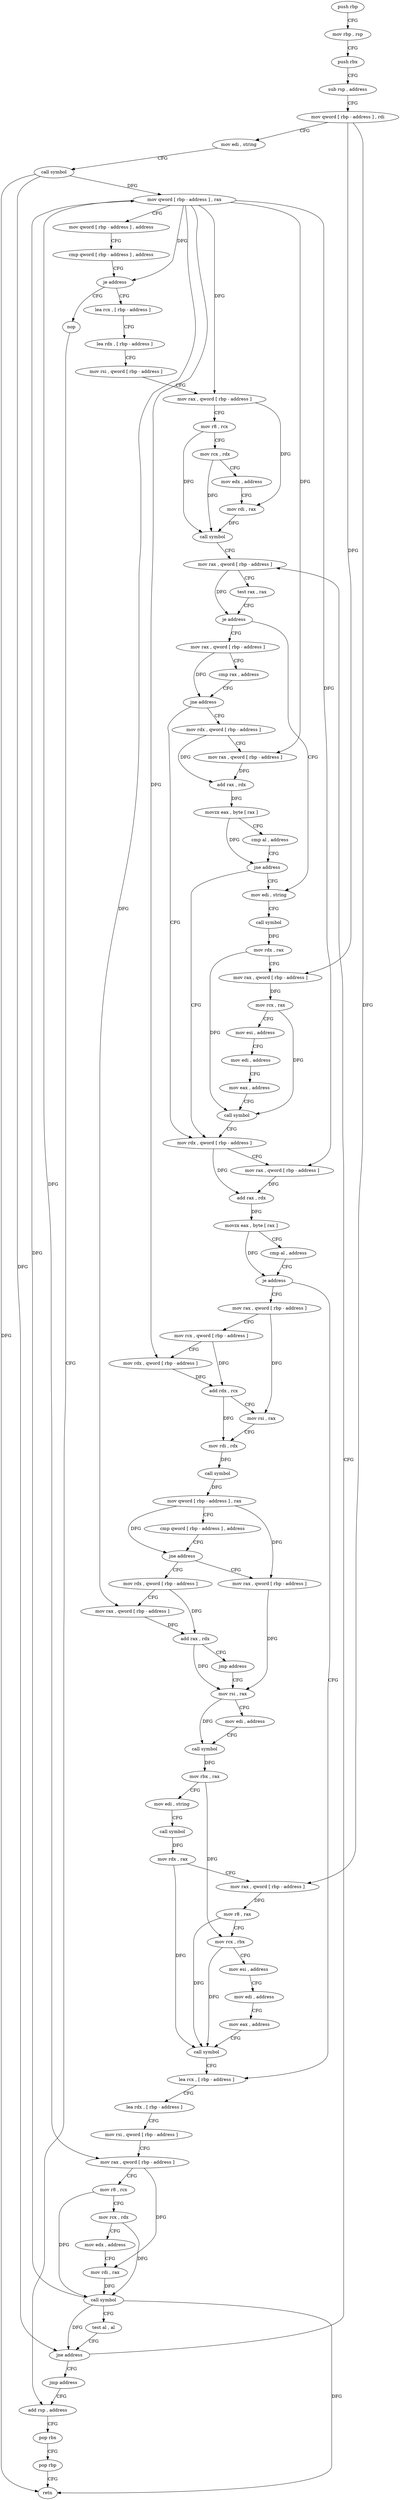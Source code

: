 digraph "func" {
"4271153" [label = "push rbp" ]
"4271154" [label = "mov rbp , rsp" ]
"4271157" [label = "push rbx" ]
"4271158" [label = "sub rsp , address" ]
"4271162" [label = "mov qword [ rbp - address ] , rdi" ]
"4271166" [label = "mov edi , string" ]
"4271171" [label = "call symbol" ]
"4271176" [label = "mov qword [ rbp - address ] , rax" ]
"4271180" [label = "mov qword [ rbp - address ] , address" ]
"4271188" [label = "cmp qword [ rbp - address ] , address" ]
"4271193" [label = "je address" ]
"4271487" [label = "nop" ]
"4271199" [label = "lea rcx , [ rbp - address ]" ]
"4271488" [label = "add rsp , address" ]
"4271203" [label = "lea rdx , [ rbp - address ]" ]
"4271207" [label = "mov rsi , qword [ rbp - address ]" ]
"4271211" [label = "mov rax , qword [ rbp - address ]" ]
"4271215" [label = "mov r8 , rcx" ]
"4271218" [label = "mov rcx , rdx" ]
"4271221" [label = "mov edx , address" ]
"4271226" [label = "mov rdi , rax" ]
"4271229" [label = "call symbol" ]
"4271234" [label = "mov rax , qword [ rbp - address ]" ]
"4271271" [label = "mov edi , string" ]
"4271276" [label = "call symbol" ]
"4271281" [label = "mov rdx , rax" ]
"4271284" [label = "mov rax , qword [ rbp - address ]" ]
"4271288" [label = "mov rcx , rax" ]
"4271291" [label = "mov esi , address" ]
"4271296" [label = "mov edi , address" ]
"4271301" [label = "mov eax , address" ]
"4271306" [label = "call symbol" ]
"4271311" [label = "mov rdx , qword [ rbp - address ]" ]
"4271243" [label = "mov rax , qword [ rbp - address ]" ]
"4271247" [label = "cmp rax , address" ]
"4271251" [label = "jne address" ]
"4271253" [label = "mov rdx , qword [ rbp - address ]" ]
"4271442" [label = "lea rcx , [ rbp - address ]" ]
"4271446" [label = "lea rdx , [ rbp - address ]" ]
"4271450" [label = "mov rsi , qword [ rbp - address ]" ]
"4271454" [label = "mov rax , qword [ rbp - address ]" ]
"4271458" [label = "mov r8 , rcx" ]
"4271461" [label = "mov rcx , rdx" ]
"4271464" [label = "mov edx , address" ]
"4271469" [label = "mov rdi , rax" ]
"4271472" [label = "call symbol" ]
"4271477" [label = "test al , al" ]
"4271479" [label = "jne address" ]
"4271485" [label = "jmp address" ]
"4271329" [label = "mov rax , qword [ rbp - address ]" ]
"4271333" [label = "mov rcx , qword [ rbp - address ]" ]
"4271337" [label = "mov rdx , qword [ rbp - address ]" ]
"4271341" [label = "add rdx , rcx" ]
"4271344" [label = "mov rsi , rax" ]
"4271347" [label = "mov rdi , rdx" ]
"4271350" [label = "call symbol" ]
"4271355" [label = "mov qword [ rbp - address ] , rax" ]
"4271359" [label = "cmp qword [ rbp - address ] , address" ]
"4271364" [label = "jne address" ]
"4271379" [label = "mov rax , qword [ rbp - address ]" ]
"4271366" [label = "mov rdx , qword [ rbp - address ]" ]
"4271315" [label = "mov rax , qword [ rbp - address ]" ]
"4271319" [label = "add rax , rdx" ]
"4271322" [label = "movzx eax , byte [ rax ]" ]
"4271325" [label = "cmp al , address" ]
"4271327" [label = "je address" ]
"4271257" [label = "mov rax , qword [ rbp - address ]" ]
"4271261" [label = "add rax , rdx" ]
"4271264" [label = "movzx eax , byte [ rax ]" ]
"4271267" [label = "cmp al , address" ]
"4271269" [label = "jne address" ]
"4271238" [label = "test rax , rax" ]
"4271241" [label = "je address" ]
"4271383" [label = "mov rsi , rax" ]
"4271370" [label = "mov rax , qword [ rbp - address ]" ]
"4271374" [label = "add rax , rdx" ]
"4271377" [label = "jmp address" ]
"4271492" [label = "pop rbx" ]
"4271493" [label = "pop rbp" ]
"4271494" [label = "retn" ]
"4271386" [label = "mov edi , address" ]
"4271391" [label = "call symbol" ]
"4271396" [label = "mov rbx , rax" ]
"4271399" [label = "mov edi , string" ]
"4271404" [label = "call symbol" ]
"4271409" [label = "mov rdx , rax" ]
"4271412" [label = "mov rax , qword [ rbp - address ]" ]
"4271416" [label = "mov r8 , rax" ]
"4271419" [label = "mov rcx , rbx" ]
"4271422" [label = "mov esi , address" ]
"4271427" [label = "mov edi , address" ]
"4271432" [label = "mov eax , address" ]
"4271437" [label = "call symbol" ]
"4271153" -> "4271154" [ label = "CFG" ]
"4271154" -> "4271157" [ label = "CFG" ]
"4271157" -> "4271158" [ label = "CFG" ]
"4271158" -> "4271162" [ label = "CFG" ]
"4271162" -> "4271166" [ label = "CFG" ]
"4271162" -> "4271284" [ label = "DFG" ]
"4271162" -> "4271412" [ label = "DFG" ]
"4271166" -> "4271171" [ label = "CFG" ]
"4271171" -> "4271176" [ label = "DFG" ]
"4271171" -> "4271494" [ label = "DFG" ]
"4271171" -> "4271479" [ label = "DFG" ]
"4271176" -> "4271180" [ label = "CFG" ]
"4271176" -> "4271193" [ label = "DFG" ]
"4271176" -> "4271211" [ label = "DFG" ]
"4271176" -> "4271315" [ label = "DFG" ]
"4271176" -> "4271257" [ label = "DFG" ]
"4271176" -> "4271454" [ label = "DFG" ]
"4271176" -> "4271337" [ label = "DFG" ]
"4271176" -> "4271370" [ label = "DFG" ]
"4271180" -> "4271188" [ label = "CFG" ]
"4271188" -> "4271193" [ label = "CFG" ]
"4271193" -> "4271487" [ label = "CFG" ]
"4271193" -> "4271199" [ label = "CFG" ]
"4271487" -> "4271488" [ label = "CFG" ]
"4271199" -> "4271203" [ label = "CFG" ]
"4271488" -> "4271492" [ label = "CFG" ]
"4271203" -> "4271207" [ label = "CFG" ]
"4271207" -> "4271211" [ label = "CFG" ]
"4271211" -> "4271215" [ label = "CFG" ]
"4271211" -> "4271226" [ label = "DFG" ]
"4271215" -> "4271218" [ label = "CFG" ]
"4271215" -> "4271229" [ label = "DFG" ]
"4271218" -> "4271221" [ label = "CFG" ]
"4271218" -> "4271229" [ label = "DFG" ]
"4271221" -> "4271226" [ label = "CFG" ]
"4271226" -> "4271229" [ label = "DFG" ]
"4271229" -> "4271234" [ label = "CFG" ]
"4271234" -> "4271238" [ label = "CFG" ]
"4271234" -> "4271241" [ label = "DFG" ]
"4271271" -> "4271276" [ label = "CFG" ]
"4271276" -> "4271281" [ label = "DFG" ]
"4271281" -> "4271284" [ label = "CFG" ]
"4271281" -> "4271306" [ label = "DFG" ]
"4271284" -> "4271288" [ label = "DFG" ]
"4271288" -> "4271291" [ label = "CFG" ]
"4271288" -> "4271306" [ label = "DFG" ]
"4271291" -> "4271296" [ label = "CFG" ]
"4271296" -> "4271301" [ label = "CFG" ]
"4271301" -> "4271306" [ label = "CFG" ]
"4271306" -> "4271311" [ label = "CFG" ]
"4271311" -> "4271315" [ label = "CFG" ]
"4271311" -> "4271319" [ label = "DFG" ]
"4271243" -> "4271247" [ label = "CFG" ]
"4271243" -> "4271251" [ label = "DFG" ]
"4271247" -> "4271251" [ label = "CFG" ]
"4271251" -> "4271311" [ label = "CFG" ]
"4271251" -> "4271253" [ label = "CFG" ]
"4271253" -> "4271257" [ label = "CFG" ]
"4271253" -> "4271261" [ label = "DFG" ]
"4271442" -> "4271446" [ label = "CFG" ]
"4271446" -> "4271450" [ label = "CFG" ]
"4271450" -> "4271454" [ label = "CFG" ]
"4271454" -> "4271458" [ label = "CFG" ]
"4271454" -> "4271469" [ label = "DFG" ]
"4271458" -> "4271461" [ label = "CFG" ]
"4271458" -> "4271472" [ label = "DFG" ]
"4271461" -> "4271464" [ label = "CFG" ]
"4271461" -> "4271472" [ label = "DFG" ]
"4271464" -> "4271469" [ label = "CFG" ]
"4271469" -> "4271472" [ label = "DFG" ]
"4271472" -> "4271477" [ label = "CFG" ]
"4271472" -> "4271176" [ label = "DFG" ]
"4271472" -> "4271494" [ label = "DFG" ]
"4271472" -> "4271479" [ label = "DFG" ]
"4271477" -> "4271479" [ label = "CFG" ]
"4271479" -> "4271234" [ label = "CFG" ]
"4271479" -> "4271485" [ label = "CFG" ]
"4271485" -> "4271488" [ label = "CFG" ]
"4271329" -> "4271333" [ label = "CFG" ]
"4271329" -> "4271344" [ label = "DFG" ]
"4271333" -> "4271337" [ label = "CFG" ]
"4271333" -> "4271341" [ label = "DFG" ]
"4271337" -> "4271341" [ label = "DFG" ]
"4271341" -> "4271344" [ label = "CFG" ]
"4271341" -> "4271347" [ label = "DFG" ]
"4271344" -> "4271347" [ label = "CFG" ]
"4271347" -> "4271350" [ label = "DFG" ]
"4271350" -> "4271355" [ label = "DFG" ]
"4271355" -> "4271359" [ label = "CFG" ]
"4271355" -> "4271364" [ label = "DFG" ]
"4271355" -> "4271379" [ label = "DFG" ]
"4271359" -> "4271364" [ label = "CFG" ]
"4271364" -> "4271379" [ label = "CFG" ]
"4271364" -> "4271366" [ label = "CFG" ]
"4271379" -> "4271383" [ label = "DFG" ]
"4271366" -> "4271370" [ label = "CFG" ]
"4271366" -> "4271374" [ label = "DFG" ]
"4271315" -> "4271319" [ label = "DFG" ]
"4271319" -> "4271322" [ label = "DFG" ]
"4271322" -> "4271325" [ label = "CFG" ]
"4271322" -> "4271327" [ label = "DFG" ]
"4271325" -> "4271327" [ label = "CFG" ]
"4271327" -> "4271442" [ label = "CFG" ]
"4271327" -> "4271329" [ label = "CFG" ]
"4271257" -> "4271261" [ label = "DFG" ]
"4271261" -> "4271264" [ label = "DFG" ]
"4271264" -> "4271267" [ label = "CFG" ]
"4271264" -> "4271269" [ label = "DFG" ]
"4271267" -> "4271269" [ label = "CFG" ]
"4271269" -> "4271311" [ label = "CFG" ]
"4271269" -> "4271271" [ label = "CFG" ]
"4271238" -> "4271241" [ label = "CFG" ]
"4271241" -> "4271271" [ label = "CFG" ]
"4271241" -> "4271243" [ label = "CFG" ]
"4271383" -> "4271386" [ label = "CFG" ]
"4271383" -> "4271391" [ label = "DFG" ]
"4271370" -> "4271374" [ label = "DFG" ]
"4271374" -> "4271377" [ label = "CFG" ]
"4271374" -> "4271383" [ label = "DFG" ]
"4271377" -> "4271383" [ label = "CFG" ]
"4271492" -> "4271493" [ label = "CFG" ]
"4271493" -> "4271494" [ label = "CFG" ]
"4271386" -> "4271391" [ label = "CFG" ]
"4271391" -> "4271396" [ label = "DFG" ]
"4271396" -> "4271399" [ label = "CFG" ]
"4271396" -> "4271419" [ label = "DFG" ]
"4271399" -> "4271404" [ label = "CFG" ]
"4271404" -> "4271409" [ label = "DFG" ]
"4271409" -> "4271412" [ label = "CFG" ]
"4271409" -> "4271437" [ label = "DFG" ]
"4271412" -> "4271416" [ label = "DFG" ]
"4271416" -> "4271419" [ label = "CFG" ]
"4271416" -> "4271437" [ label = "DFG" ]
"4271419" -> "4271422" [ label = "CFG" ]
"4271419" -> "4271437" [ label = "DFG" ]
"4271422" -> "4271427" [ label = "CFG" ]
"4271427" -> "4271432" [ label = "CFG" ]
"4271432" -> "4271437" [ label = "CFG" ]
"4271437" -> "4271442" [ label = "CFG" ]
}
